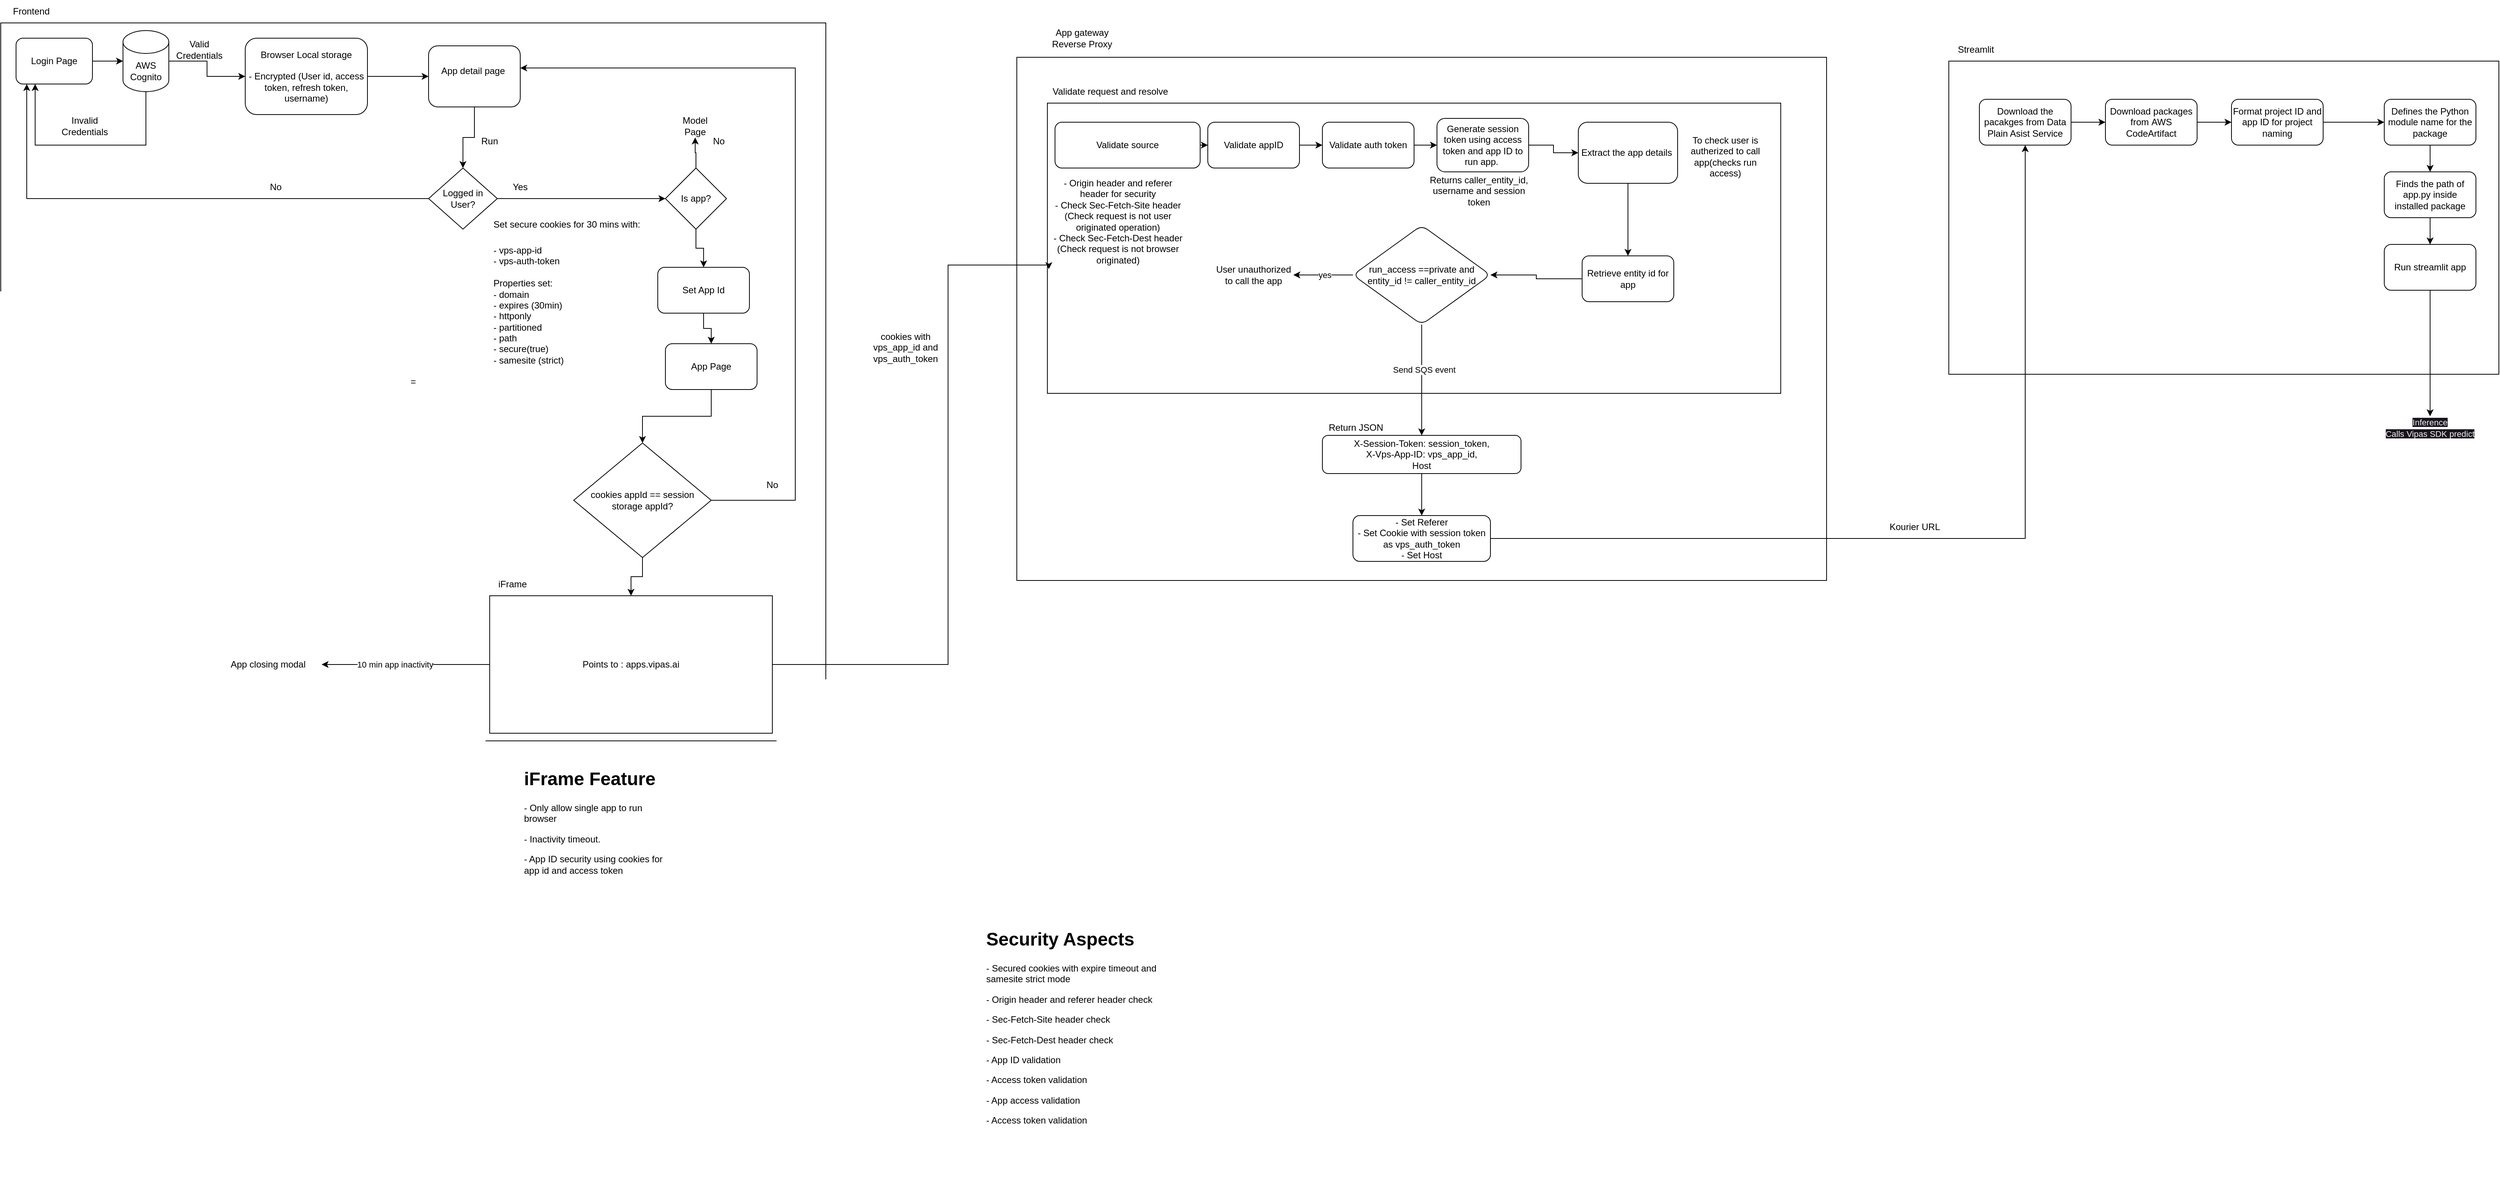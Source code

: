<mxfile version="26.1.1">
  <diagram name="Page-1" id="acQMlPOMdFItkSC2xbBj">
    <mxGraphModel grid="1" page="1" gridSize="10" guides="1" tooltips="1" connect="1" arrows="1" fold="1" pageScale="1" pageWidth="827" pageHeight="1169" math="0" shadow="0">
      <root>
        <mxCell id="0" />
        <mxCell id="1" parent="0" />
        <mxCell id="cR5qnDZw47gF8BX7FzYp-1" value="=" style="rounded=0;whiteSpace=wrap;html=1;" vertex="1" parent="1">
          <mxGeometry x="20" y="60" width="1080" height="940" as="geometry" />
        </mxCell>
        <mxCell id="cR5qnDZw47gF8BX7FzYp-2" value="Frontend" style="text;strokeColor=none;fillColor=none;align=left;verticalAlign=middle;spacingLeft=4;spacingRight=4;overflow=hidden;points=[[0,0.5],[1,0.5]];portConstraint=eastwest;rotatable=0;whiteSpace=wrap;html=1;" vertex="1" parent="1">
          <mxGeometry x="30" y="30" width="80" height="30" as="geometry" />
        </mxCell>
        <mxCell id="cR5qnDZw47gF8BX7FzYp-7" value="" style="edgeStyle=orthogonalEdgeStyle;rounded=0;orthogonalLoop=1;jettySize=auto;html=1;" edge="1" parent="1" source="cR5qnDZw47gF8BX7FzYp-4" target="cR5qnDZw47gF8BX7FzYp-6">
          <mxGeometry relative="1" as="geometry" />
        </mxCell>
        <mxCell id="cR5qnDZw47gF8BX7FzYp-4" value="Login Page" style="rounded=1;whiteSpace=wrap;html=1;" vertex="1" parent="1">
          <mxGeometry x="40" y="80" width="100" height="60" as="geometry" />
        </mxCell>
        <mxCell id="cR5qnDZw47gF8BX7FzYp-10" style="edgeStyle=orthogonalEdgeStyle;rounded=0;orthogonalLoop=1;jettySize=auto;html=1;entryX=0.25;entryY=1;entryDx=0;entryDy=0;" edge="1" parent="1" source="cR5qnDZw47gF8BX7FzYp-6" target="cR5qnDZw47gF8BX7FzYp-4">
          <mxGeometry relative="1" as="geometry">
            <Array as="points">
              <mxPoint x="210" y="220" />
              <mxPoint x="65" y="220" />
            </Array>
          </mxGeometry>
        </mxCell>
        <mxCell id="cR5qnDZw47gF8BX7FzYp-14" value="" style="edgeStyle=orthogonalEdgeStyle;rounded=0;orthogonalLoop=1;jettySize=auto;html=1;" edge="1" parent="1" source="cR5qnDZw47gF8BX7FzYp-6" target="cR5qnDZw47gF8BX7FzYp-8">
          <mxGeometry relative="1" as="geometry" />
        </mxCell>
        <mxCell id="cR5qnDZw47gF8BX7FzYp-6" value="AWS Cognito" style="shape=cylinder3;whiteSpace=wrap;html=1;boundedLbl=1;backgroundOutline=1;size=15;" vertex="1" parent="1">
          <mxGeometry x="180" y="70" width="60" height="80" as="geometry" />
        </mxCell>
        <mxCell id="cR5qnDZw47gF8BX7FzYp-21" value="" style="edgeStyle=orthogonalEdgeStyle;rounded=0;orthogonalLoop=1;jettySize=auto;html=1;" edge="1" parent="1" source="cR5qnDZw47gF8BX7FzYp-8" target="cR5qnDZw47gF8BX7FzYp-16">
          <mxGeometry relative="1" as="geometry" />
        </mxCell>
        <mxCell id="cR5qnDZw47gF8BX7FzYp-8" value="Browser Local storage&lt;br&gt;&lt;br&gt;- Encrypted (User id, access token, refresh token, username)" style="rounded=1;whiteSpace=wrap;html=1;" vertex="1" parent="1">
          <mxGeometry x="340" y="80" width="160" height="100" as="geometry" />
        </mxCell>
        <mxCell id="cR5qnDZw47gF8BX7FzYp-11" value="Invalid Credentials" style="text;html=1;align=center;verticalAlign=middle;whiteSpace=wrap;rounded=0;" vertex="1" parent="1">
          <mxGeometry x="100" y="180" width="60" height="30" as="geometry" />
        </mxCell>
        <mxCell id="cR5qnDZw47gF8BX7FzYp-15" value="Valid Credentials" style="text;html=1;align=center;verticalAlign=middle;whiteSpace=wrap;rounded=0;" vertex="1" parent="1">
          <mxGeometry x="250" y="80" width="60" height="30" as="geometry" />
        </mxCell>
        <mxCell id="cR5qnDZw47gF8BX7FzYp-16" value="App detail page&amp;nbsp;&lt;div&gt;&lt;br/&gt;&lt;/div&gt;" style="rounded=1;whiteSpace=wrap;html=1;" vertex="1" parent="1">
          <mxGeometry x="580" y="90" width="120" height="80" as="geometry" />
        </mxCell>
        <mxCell id="cR5qnDZw47gF8BX7FzYp-24" value="Run" style="text;html=1;align=center;verticalAlign=middle;whiteSpace=wrap;rounded=0;" vertex="1" parent="1">
          <mxGeometry x="630" y="200" width="60" height="30" as="geometry" />
        </mxCell>
        <mxCell id="cR5qnDZw47gF8BX7FzYp-31" value="" style="edgeStyle=orthogonalEdgeStyle;rounded=0;orthogonalLoop=1;jettySize=auto;html=1;" edge="1" parent="1" source="cR5qnDZw47gF8BX7FzYp-25">
          <mxGeometry relative="1" as="geometry">
            <mxPoint x="890" y="290" as="targetPoint" />
          </mxGeometry>
        </mxCell>
        <mxCell id="cR5qnDZw47gF8BX7FzYp-25" value="Logged in User?" style="rhombus;whiteSpace=wrap;html=1;" vertex="1" parent="1">
          <mxGeometry x="580" y="250" width="90" height="80" as="geometry" />
        </mxCell>
        <mxCell id="cR5qnDZw47gF8BX7FzYp-26" style="edgeStyle=orthogonalEdgeStyle;rounded=0;orthogonalLoop=1;jettySize=auto;html=1;entryX=0.5;entryY=0;entryDx=0;entryDy=0;" edge="1" parent="1" source="cR5qnDZw47gF8BX7FzYp-16" target="cR5qnDZw47gF8BX7FzYp-25">
          <mxGeometry relative="1" as="geometry" />
        </mxCell>
        <mxCell id="cR5qnDZw47gF8BX7FzYp-28" style="edgeStyle=orthogonalEdgeStyle;rounded=0;orthogonalLoop=1;jettySize=auto;html=1;entryX=0.14;entryY=1;entryDx=0;entryDy=0;entryPerimeter=0;" edge="1" parent="1" source="cR5qnDZw47gF8BX7FzYp-25" target="cR5qnDZw47gF8BX7FzYp-4">
          <mxGeometry relative="1" as="geometry" />
        </mxCell>
        <mxCell id="cR5qnDZw47gF8BX7FzYp-29" value="No" style="text;html=1;align=center;verticalAlign=middle;whiteSpace=wrap;rounded=0;" vertex="1" parent="1">
          <mxGeometry x="350" y="260" width="60" height="30" as="geometry" />
        </mxCell>
        <mxCell id="cR5qnDZw47gF8BX7FzYp-32" value="Yes" style="text;html=1;align=center;verticalAlign=middle;whiteSpace=wrap;rounded=0;" vertex="1" parent="1">
          <mxGeometry x="670" y="260" width="60" height="30" as="geometry" />
        </mxCell>
        <mxCell id="cR5qnDZw47gF8BX7FzYp-34" value="&lt;h1&gt;&lt;span style=&quot;background-color: initial; font-size: 12px; font-weight: normal;&quot;&gt;Set secure cookies for 30 mins with:&amp;nbsp;&lt;/span&gt;&lt;br&gt;&lt;/h1&gt;&lt;div&gt;&lt;span style=&quot;background-color: initial; font-size: 12px; font-weight: normal;&quot;&gt;- vps-app-id&lt;/span&gt;&lt;/div&gt;&lt;div&gt;&lt;span style=&quot;background-color: initial; font-size: 12px; font-weight: normal;&quot;&gt;- vps-auth-token&lt;/span&gt;&lt;/div&gt;&lt;div&gt;&lt;span style=&quot;background-color: initial; font-size: 12px; font-weight: normal;&quot;&gt;&lt;br&gt;&lt;/span&gt;&lt;/div&gt;&lt;div&gt;&lt;span style=&quot;background-color: initial; font-size: 12px; font-weight: normal;&quot;&gt;Properties set:&lt;/span&gt;&lt;/div&gt;&lt;div&gt;&lt;span style=&quot;background-color: initial; font-size: 12px; font-weight: normal;&quot;&gt;- domain&lt;/span&gt;&lt;/div&gt;&lt;div&gt;&lt;span style=&quot;background-color: initial; font-size: 12px; font-weight: normal;&quot;&gt;- expires (30min)&lt;/span&gt;&lt;/div&gt;&lt;div&gt;&lt;span style=&quot;background-color: initial; font-size: 12px; font-weight: normal;&quot;&gt;- httponly&lt;/span&gt;&lt;/div&gt;&lt;div&gt;&lt;span style=&quot;background-color: initial; font-size: 12px; font-weight: normal;&quot;&gt;- partitioned&lt;/span&gt;&lt;/div&gt;&lt;div&gt;&lt;span style=&quot;background-color: initial; font-size: 12px; font-weight: normal;&quot;&gt;- path&lt;/span&gt;&lt;/div&gt;&lt;div&gt;&lt;span style=&quot;background-color: initial; font-size: 12px; font-weight: normal;&quot;&gt;- secure(true)&lt;/span&gt;&lt;/div&gt;&lt;div&gt;&lt;span style=&quot;background-color: initial; font-size: 12px; font-weight: normal;&quot;&gt;- samesite (strict)&lt;/span&gt;&lt;/div&gt;&lt;div&gt;&lt;span style=&quot;background-color: initial; font-size: 12px; font-weight: normal;&quot;&gt;&lt;br&gt;&lt;/span&gt;&lt;/div&gt;&lt;div&gt;&lt;br&gt;&lt;/div&gt;" style="text;html=1;spacing=5;spacingTop=-20;whiteSpace=wrap;overflow=hidden;rounded=0;" vertex="1" parent="1">
          <mxGeometry x="660" y="300" width="239" height="210" as="geometry" />
        </mxCell>
        <mxCell id="cR5qnDZw47gF8BX7FzYp-41" style="edgeStyle=orthogonalEdgeStyle;rounded=0;orthogonalLoop=1;jettySize=auto;html=1;entryX=0.5;entryY=1;entryDx=0;entryDy=0;" edge="1" parent="1" source="cR5qnDZw47gF8BX7FzYp-37" target="cR5qnDZw47gF8BX7FzYp-40">
          <mxGeometry relative="1" as="geometry" />
        </mxCell>
        <mxCell id="cR5qnDZw47gF8BX7FzYp-45" style="edgeStyle=orthogonalEdgeStyle;rounded=0;orthogonalLoop=1;jettySize=auto;html=1;entryX=0.5;entryY=0;entryDx=0;entryDy=0;" edge="1" parent="1" source="cR5qnDZw47gF8BX7FzYp-37" target="cR5qnDZw47gF8BX7FzYp-44">
          <mxGeometry relative="1" as="geometry" />
        </mxCell>
        <mxCell id="cR5qnDZw47gF8BX7FzYp-37" value="Is app?" style="rhombus;whiteSpace=wrap;html=1;" vertex="1" parent="1">
          <mxGeometry x="890" y="250" width="80" height="80" as="geometry" />
        </mxCell>
        <mxCell id="cR5qnDZw47gF8BX7FzYp-40" value="Model Page" style="text;html=1;align=center;verticalAlign=middle;whiteSpace=wrap;rounded=0;" vertex="1" parent="1">
          <mxGeometry x="899" y="180" width="60" height="30" as="geometry" />
        </mxCell>
        <mxCell id="cR5qnDZw47gF8BX7FzYp-42" value="No" style="text;html=1;align=center;verticalAlign=middle;whiteSpace=wrap;rounded=0;" vertex="1" parent="1">
          <mxGeometry x="930" y="200" width="60" height="30" as="geometry" />
        </mxCell>
        <mxCell id="cR5qnDZw47gF8BX7FzYp-47" value="" style="edgeStyle=orthogonalEdgeStyle;rounded=0;orthogonalLoop=1;jettySize=auto;html=1;" edge="1" parent="1" source="cR5qnDZw47gF8BX7FzYp-44" target="cR5qnDZw47gF8BX7FzYp-46">
          <mxGeometry relative="1" as="geometry" />
        </mxCell>
        <mxCell id="cR5qnDZw47gF8BX7FzYp-44" value="Set App Id" style="rounded=1;whiteSpace=wrap;html=1;" vertex="1" parent="1">
          <mxGeometry x="880" y="380" width="120" height="60" as="geometry" />
        </mxCell>
        <mxCell id="cR5qnDZw47gF8BX7FzYp-51" style="edgeStyle=orthogonalEdgeStyle;rounded=0;orthogonalLoop=1;jettySize=auto;html=1;" edge="1" parent="1" source="cR5qnDZw47gF8BX7FzYp-46" target="cR5qnDZw47gF8BX7FzYp-53">
          <mxGeometry relative="1" as="geometry">
            <mxPoint x="850" y="610" as="targetPoint" />
          </mxGeometry>
        </mxCell>
        <mxCell id="cR5qnDZw47gF8BX7FzYp-46" value="App Page" style="rounded=1;whiteSpace=wrap;html=1;" vertex="1" parent="1">
          <mxGeometry x="890" y="480" width="120" height="60" as="geometry" />
        </mxCell>
        <mxCell id="cR5qnDZw47gF8BX7FzYp-49" value="iFrame" style="text;html=1;align=center;verticalAlign=middle;whiteSpace=wrap;rounded=0;" vertex="1" parent="1">
          <mxGeometry x="660" y="780" width="60" height="30" as="geometry" />
        </mxCell>
        <mxCell id="cR5qnDZw47gF8BX7FzYp-64" value="" style="edgeStyle=orthogonalEdgeStyle;rounded=0;orthogonalLoop=1;jettySize=auto;html=1;" edge="1" parent="1" source="cR5qnDZw47gF8BX7FzYp-53" target="cR5qnDZw47gF8BX7FzYp-63">
          <mxGeometry relative="1" as="geometry" />
        </mxCell>
        <mxCell id="cR5qnDZw47gF8BX7FzYp-53" value="cookies appId == session storage appId?" style="rhombus;whiteSpace=wrap;html=1;" vertex="1" parent="1">
          <mxGeometry x="770" y="610" width="180" height="150" as="geometry" />
        </mxCell>
        <mxCell id="cR5qnDZw47gF8BX7FzYp-60" style="edgeStyle=orthogonalEdgeStyle;rounded=0;orthogonalLoop=1;jettySize=auto;html=1;entryX=1;entryY=0.363;entryDx=0;entryDy=0;entryPerimeter=0;" edge="1" parent="1" source="cR5qnDZw47gF8BX7FzYp-53" target="cR5qnDZw47gF8BX7FzYp-16">
          <mxGeometry relative="1" as="geometry">
            <Array as="points">
              <mxPoint x="1060" y="685" />
              <mxPoint x="1060" y="119" />
            </Array>
          </mxGeometry>
        </mxCell>
        <mxCell id="cR5qnDZw47gF8BX7FzYp-61" value="No" style="text;html=1;align=center;verticalAlign=middle;whiteSpace=wrap;rounded=0;" vertex="1" parent="1">
          <mxGeometry x="1000" y="650" width="60" height="30" as="geometry" />
        </mxCell>
        <mxCell id="cR5qnDZw47gF8BX7FzYp-114" style="edgeStyle=orthogonalEdgeStyle;rounded=0;orthogonalLoop=1;jettySize=auto;html=1;entryX=1;entryY=0.5;entryDx=0;entryDy=0;" edge="1" parent="1" source="cR5qnDZw47gF8BX7FzYp-63" target="cR5qnDZw47gF8BX7FzYp-113">
          <mxGeometry relative="1" as="geometry" />
        </mxCell>
        <mxCell id="cR5qnDZw47gF8BX7FzYp-115" value="10 min app inactivity" style="edgeLabel;html=1;align=center;verticalAlign=middle;resizable=0;points=[];" vertex="1" connectable="0" parent="cR5qnDZw47gF8BX7FzYp-114">
          <mxGeometry x="0.133" y="1" relative="1" as="geometry">
            <mxPoint y="-1" as="offset" />
          </mxGeometry>
        </mxCell>
        <mxCell id="cR5qnDZw47gF8BX7FzYp-63" value="Points to : apps.vipas.ai" style="rounded=0;whiteSpace=wrap;html=1;" vertex="1" parent="1">
          <mxGeometry x="660" y="810" width="370" height="180" as="geometry" />
        </mxCell>
        <mxCell id="cR5qnDZw47gF8BX7FzYp-71" value="cookies with vps_app_id and vps_auth_token" style="text;html=1;align=center;verticalAlign=middle;whiteSpace=wrap;rounded=0;" vertex="1" parent="1">
          <mxGeometry x="1140" y="460" width="129" height="50" as="geometry" />
        </mxCell>
        <mxCell id="cR5qnDZw47gF8BX7FzYp-74" value="App gateway&lt;br&gt;Reverse Proxy" style="text;html=1;align=center;verticalAlign=middle;resizable=0;points=[];autosize=1;strokeColor=none;fillColor=none;" vertex="1" parent="1">
          <mxGeometry x="1385" y="60" width="100" height="40" as="geometry" />
        </mxCell>
        <mxCell id="cR5qnDZw47gF8BX7FzYp-81" value="" style="rounded=0;whiteSpace=wrap;html=1;" vertex="1" parent="1">
          <mxGeometry x="1350" y="105" width="1060" height="685" as="geometry" />
        </mxCell>
        <mxCell id="cR5qnDZw47gF8BX7FzYp-79" value="" style="rounded=0;whiteSpace=wrap;html=1;" vertex="1" parent="1">
          <mxGeometry x="1390" y="165" width="960" height="380" as="geometry" />
        </mxCell>
        <mxCell id="cR5qnDZw47gF8BX7FzYp-82" value="Validate request and resolve" style="text;html=1;align=center;verticalAlign=middle;whiteSpace=wrap;rounded=0;" vertex="1" parent="1">
          <mxGeometry x="1385" y="135" width="175" height="30" as="geometry" />
        </mxCell>
        <mxCell id="cR5qnDZw47gF8BX7FzYp-88" style="edgeStyle=orthogonalEdgeStyle;rounded=0;orthogonalLoop=1;jettySize=auto;html=1;" edge="1" parent="1" source="cR5qnDZw47gF8BX7FzYp-83" target="cR5qnDZw47gF8BX7FzYp-84">
          <mxGeometry relative="1" as="geometry" />
        </mxCell>
        <mxCell id="cR5qnDZw47gF8BX7FzYp-83" value="&lt;br&gt;&lt;br&gt;Validate source&lt;br&gt;&lt;div&gt;&lt;br&gt;&lt;/div&gt;&lt;div&gt;&lt;br&gt;&lt;/div&gt;" style="rounded=1;whiteSpace=wrap;html=1;" vertex="1" parent="1">
          <mxGeometry x="1400" y="190" width="190" height="60" as="geometry" />
        </mxCell>
        <mxCell id="cR5qnDZw47gF8BX7FzYp-89" style="edgeStyle=orthogonalEdgeStyle;rounded=0;orthogonalLoop=1;jettySize=auto;html=1;" edge="1" parent="1" source="cR5qnDZw47gF8BX7FzYp-84" target="cR5qnDZw47gF8BX7FzYp-85">
          <mxGeometry relative="1" as="geometry" />
        </mxCell>
        <mxCell id="cR5qnDZw47gF8BX7FzYp-84" value="Validate appID" style="rounded=1;whiteSpace=wrap;html=1;" vertex="1" parent="1">
          <mxGeometry x="1600" y="190" width="120" height="60" as="geometry" />
        </mxCell>
        <mxCell id="cR5qnDZw47gF8BX7FzYp-90" style="edgeStyle=orthogonalEdgeStyle;rounded=0;orthogonalLoop=1;jettySize=auto;html=1;" edge="1" parent="1" source="cR5qnDZw47gF8BX7FzYp-85" target="cR5qnDZw47gF8BX7FzYp-86">
          <mxGeometry relative="1" as="geometry" />
        </mxCell>
        <mxCell id="cR5qnDZw47gF8BX7FzYp-85" value="Validate auth token" style="rounded=1;whiteSpace=wrap;html=1;" vertex="1" parent="1">
          <mxGeometry x="1750" y="190" width="120" height="60" as="geometry" />
        </mxCell>
        <mxCell id="cR5qnDZw47gF8BX7FzYp-91" style="edgeStyle=orthogonalEdgeStyle;rounded=0;orthogonalLoop=1;jettySize=auto;html=1;" edge="1" parent="1" source="cR5qnDZw47gF8BX7FzYp-86" target="cR5qnDZw47gF8BX7FzYp-87">
          <mxGeometry relative="1" as="geometry" />
        </mxCell>
        <mxCell id="cR5qnDZw47gF8BX7FzYp-86" value="Generate session token using access token and app ID to run app.&amp;nbsp;" style="rounded=1;whiteSpace=wrap;html=1;" vertex="1" parent="1">
          <mxGeometry x="1900" y="185" width="120" height="70" as="geometry" />
        </mxCell>
        <mxCell id="cR5qnDZw47gF8BX7FzYp-93" style="edgeStyle=orthogonalEdgeStyle;rounded=0;orthogonalLoop=1;jettySize=auto;html=1;" edge="1" parent="1" source="cR5qnDZw47gF8BX7FzYp-87" target="cR5qnDZw47gF8BX7FzYp-92">
          <mxGeometry relative="1" as="geometry" />
        </mxCell>
        <mxCell id="cR5qnDZw47gF8BX7FzYp-87" value="Extract the app details&amp;nbsp;" style="rounded=1;whiteSpace=wrap;html=1;" vertex="1" parent="1">
          <mxGeometry x="2085" y="190" width="130" height="80" as="geometry" />
        </mxCell>
        <mxCell id="cR5qnDZw47gF8BX7FzYp-96" value="" style="edgeStyle=orthogonalEdgeStyle;rounded=0;orthogonalLoop=1;jettySize=auto;html=1;" edge="1" parent="1" source="cR5qnDZw47gF8BX7FzYp-92" target="cR5qnDZw47gF8BX7FzYp-95">
          <mxGeometry relative="1" as="geometry" />
        </mxCell>
        <mxCell id="cR5qnDZw47gF8BX7FzYp-92" value="Retrieve entity id for app" style="rounded=1;whiteSpace=wrap;html=1;" vertex="1" parent="1">
          <mxGeometry x="2090" y="365" width="120" height="60" as="geometry" />
        </mxCell>
        <mxCell id="cR5qnDZw47gF8BX7FzYp-99" style="edgeStyle=orthogonalEdgeStyle;rounded=0;orthogonalLoop=1;jettySize=auto;html=1;" edge="1" parent="1" source="cR5qnDZw47gF8BX7FzYp-95" target="cR5qnDZw47gF8BX7FzYp-98">
          <mxGeometry relative="1" as="geometry" />
        </mxCell>
        <mxCell id="cR5qnDZw47gF8BX7FzYp-100" value="yes" style="edgeLabel;html=1;align=center;verticalAlign=middle;resizable=0;points=[];" vertex="1" connectable="0" parent="cR5qnDZw47gF8BX7FzYp-99">
          <mxGeometry x="-0.037" relative="1" as="geometry">
            <mxPoint as="offset" />
          </mxGeometry>
        </mxCell>
        <mxCell id="cR5qnDZw47gF8BX7FzYp-103" value="" style="edgeStyle=orthogonalEdgeStyle;rounded=0;orthogonalLoop=1;jettySize=auto;html=1;" edge="1" parent="1" source="cR5qnDZw47gF8BX7FzYp-95" target="cR5qnDZw47gF8BX7FzYp-102">
          <mxGeometry relative="1" as="geometry" />
        </mxCell>
        <mxCell id="cR5qnDZw47gF8BX7FzYp-104" value="Send SQS event" style="edgeLabel;html=1;align=center;verticalAlign=middle;resizable=0;points=[];" vertex="1" connectable="0" parent="cR5qnDZw47gF8BX7FzYp-103">
          <mxGeometry x="-0.185" y="3" relative="1" as="geometry">
            <mxPoint as="offset" />
          </mxGeometry>
        </mxCell>
        <mxCell id="cR5qnDZw47gF8BX7FzYp-95" value="run_access ==private and entity_id != caller_entity_id" style="rhombus;whiteSpace=wrap;html=1;rounded=1;" vertex="1" parent="1">
          <mxGeometry x="1790" y="325" width="180" height="130" as="geometry" />
        </mxCell>
        <mxCell id="cR5qnDZw47gF8BX7FzYp-98" value="User unauthorized to call the app" style="text;html=1;align=center;verticalAlign=middle;whiteSpace=wrap;rounded=0;" vertex="1" parent="1">
          <mxGeometry x="1608" y="375" width="104" height="30" as="geometry" />
        </mxCell>
        <mxCell id="cR5qnDZw47gF8BX7FzYp-109" value="" style="edgeStyle=orthogonalEdgeStyle;rounded=0;orthogonalLoop=1;jettySize=auto;html=1;" edge="1" parent="1" source="cR5qnDZw47gF8BX7FzYp-102" target="cR5qnDZw47gF8BX7FzYp-108">
          <mxGeometry relative="1" as="geometry" />
        </mxCell>
        <mxCell id="cR5qnDZw47gF8BX7FzYp-102" value="X-Session-Token: session_token,&lt;br&gt;X-Vps-App-ID: vps_app_id,&lt;br&gt;Host" style="rounded=1;whiteSpace=wrap;html=1;" vertex="1" parent="1">
          <mxGeometry x="1750" y="600" width="260" height="50" as="geometry" />
        </mxCell>
        <mxCell id="cR5qnDZw47gF8BX7FzYp-106" value="Return JSON" style="text;html=1;align=center;verticalAlign=middle;whiteSpace=wrap;rounded=0;" vertex="1" parent="1">
          <mxGeometry x="1750" y="575" width="87.5" height="30" as="geometry" />
        </mxCell>
        <mxCell id="cR5qnDZw47gF8BX7FzYp-70" style="edgeStyle=orthogonalEdgeStyle;rounded=0;orthogonalLoop=1;jettySize=auto;html=1;entryX=0.002;entryY=0.572;entryDx=0;entryDy=0;entryPerimeter=0;" edge="1" parent="1" source="cR5qnDZw47gF8BX7FzYp-63" target="cR5qnDZw47gF8BX7FzYp-79">
          <mxGeometry relative="1" as="geometry">
            <mxPoint x="1300" y="460" as="targetPoint" />
            <Array as="points">
              <mxPoint x="1260" y="900" />
              <mxPoint x="1260" y="377" />
            </Array>
          </mxGeometry>
        </mxCell>
        <mxCell id="cR5qnDZw47gF8BX7FzYp-108" value="- Set Referer&lt;br&gt;- Set Cookie with session token as vps_auth_token&lt;br&gt;- Set Host" style="rounded=1;whiteSpace=wrap;html=1;" vertex="1" parent="1">
          <mxGeometry x="1790" y="705" width="180" height="60" as="geometry" />
        </mxCell>
        <mxCell id="cR5qnDZw47gF8BX7FzYp-110" value="&lt;div&gt;- Origin header and referer header for security&lt;br&gt;&lt;/div&gt;&lt;div&gt;- Check Sec-Fetch-Site header&lt;br&gt;&lt;div&gt;(Check request is not user originated operation)&lt;/div&gt;&lt;/div&gt;&lt;div&gt;- Check&amp;nbsp;Sec-Fetch-Dest header&lt;br&gt;&lt;div&gt;(Check request is not browser originated)&lt;/div&gt;&lt;/div&gt;" style="text;html=1;align=center;verticalAlign=middle;whiteSpace=wrap;rounded=0;" vertex="1" parent="1">
          <mxGeometry x="1395" y="295" width="175" height="50" as="geometry" />
        </mxCell>
        <mxCell id="cR5qnDZw47gF8BX7FzYp-111" value="To check user is autherized to call app(checks run access)" style="text;html=1;align=center;verticalAlign=middle;whiteSpace=wrap;rounded=0;" vertex="1" parent="1">
          <mxGeometry x="2215" y="220" width="125" height="30" as="geometry" />
        </mxCell>
        <mxCell id="cR5qnDZw47gF8BX7FzYp-112" value="Returns caller_entity_id, username and session token" style="text;html=1;align=center;verticalAlign=middle;whiteSpace=wrap;rounded=0;" vertex="1" parent="1">
          <mxGeometry x="1880" y="265" width="150" height="30" as="geometry" />
        </mxCell>
        <mxCell id="cR5qnDZw47gF8BX7FzYp-113" value="App closing modal" style="text;html=1;align=center;verticalAlign=middle;whiteSpace=wrap;rounded=0;" vertex="1" parent="1">
          <mxGeometry x="300" y="875" width="140" height="50" as="geometry" />
        </mxCell>
        <mxCell id="cR5qnDZw47gF8BX7FzYp-117" value="" style="rounded=0;whiteSpace=wrap;html=1;" vertex="1" parent="1">
          <mxGeometry x="2570" y="110" width="720" height="410" as="geometry" />
        </mxCell>
        <mxCell id="cR5qnDZw47gF8BX7FzYp-127" value="" style="edgeStyle=orthogonalEdgeStyle;rounded=0;orthogonalLoop=1;jettySize=auto;html=1;" edge="1" parent="1" source="cR5qnDZw47gF8BX7FzYp-118" target="cR5qnDZw47gF8BX7FzYp-125">
          <mxGeometry relative="1" as="geometry" />
        </mxCell>
        <mxCell id="cR5qnDZw47gF8BX7FzYp-118" value="Download the pacakges from Data Plain Asist Service" style="rounded=1;whiteSpace=wrap;html=1;" vertex="1" parent="1">
          <mxGeometry x="2610" y="160" width="120" height="60" as="geometry" />
        </mxCell>
        <mxCell id="cR5qnDZw47gF8BX7FzYp-120" value="Streamlit" style="text;html=1;align=center;verticalAlign=middle;resizable=0;points=[];autosize=1;strokeColor=none;fillColor=none;" vertex="1" parent="1">
          <mxGeometry x="2570" y="80" width="70" height="30" as="geometry" />
        </mxCell>
        <mxCell id="cR5qnDZw47gF8BX7FzYp-123" style="edgeStyle=orthogonalEdgeStyle;rounded=0;orthogonalLoop=1;jettySize=auto;html=1;entryX=0.5;entryY=1;entryDx=0;entryDy=0;" edge="1" parent="1" source="cR5qnDZw47gF8BX7FzYp-108" target="cR5qnDZw47gF8BX7FzYp-118">
          <mxGeometry relative="1" as="geometry" />
        </mxCell>
        <mxCell id="cR5qnDZw47gF8BX7FzYp-124" value="Kourier URL" style="text;html=1;align=center;verticalAlign=middle;whiteSpace=wrap;rounded=0;" vertex="1" parent="1">
          <mxGeometry x="2481" y="705" width="89" height="30" as="geometry" />
        </mxCell>
        <mxCell id="cR5qnDZw47gF8BX7FzYp-129" value="" style="edgeStyle=orthogonalEdgeStyle;rounded=0;orthogonalLoop=1;jettySize=auto;html=1;" edge="1" parent="1" source="cR5qnDZw47gF8BX7FzYp-125" target="cR5qnDZw47gF8BX7FzYp-128">
          <mxGeometry relative="1" as="geometry" />
        </mxCell>
        <mxCell id="cR5qnDZw47gF8BX7FzYp-125" value="Download packages from&amp;nbsp;AWS CodeArtifact" style="rounded=1;whiteSpace=wrap;html=1;" vertex="1" parent="1">
          <mxGeometry x="2775" y="160" width="120" height="60" as="geometry" />
        </mxCell>
        <mxCell id="cR5qnDZw47gF8BX7FzYp-131" value="" style="edgeStyle=orthogonalEdgeStyle;rounded=0;orthogonalLoop=1;jettySize=auto;html=1;" edge="1" parent="1" source="cR5qnDZw47gF8BX7FzYp-128" target="cR5qnDZw47gF8BX7FzYp-130">
          <mxGeometry relative="1" as="geometry" />
        </mxCell>
        <mxCell id="cR5qnDZw47gF8BX7FzYp-128" value="Format project ID and app ID for project naming" style="rounded=1;whiteSpace=wrap;html=1;" vertex="1" parent="1">
          <mxGeometry x="2940" y="160" width="120" height="60" as="geometry" />
        </mxCell>
        <mxCell id="cR5qnDZw47gF8BX7FzYp-134" value="" style="edgeStyle=orthogonalEdgeStyle;rounded=0;orthogonalLoop=1;jettySize=auto;html=1;" edge="1" parent="1" source="cR5qnDZw47gF8BX7FzYp-130" target="cR5qnDZw47gF8BX7FzYp-132">
          <mxGeometry relative="1" as="geometry" />
        </mxCell>
        <mxCell id="cR5qnDZw47gF8BX7FzYp-130" value="Defines the Python module name for the package" style="whiteSpace=wrap;html=1;rounded=1;" vertex="1" parent="1">
          <mxGeometry x="3140" y="160" width="120" height="60" as="geometry" />
        </mxCell>
        <mxCell id="cR5qnDZw47gF8BX7FzYp-137" value="" style="edgeStyle=orthogonalEdgeStyle;rounded=0;orthogonalLoop=1;jettySize=auto;html=1;" edge="1" parent="1" source="cR5qnDZw47gF8BX7FzYp-132" target="cR5qnDZw47gF8BX7FzYp-136">
          <mxGeometry relative="1" as="geometry" />
        </mxCell>
        <mxCell id="cR5qnDZw47gF8BX7FzYp-132" value="Finds the path of app.py inside installed package" style="rounded=1;whiteSpace=wrap;html=1;" vertex="1" parent="1">
          <mxGeometry x="3140" y="255" width="120" height="60" as="geometry" />
        </mxCell>
        <mxCell id="cR5qnDZw47gF8BX7FzYp-144" style="edgeStyle=orthogonalEdgeStyle;rounded=0;orthogonalLoop=1;jettySize=auto;html=1;entryX=0.5;entryY=0;entryDx=0;entryDy=0;" edge="1" parent="1" source="cR5qnDZw47gF8BX7FzYp-136" target="cR5qnDZw47gF8BX7FzYp-143">
          <mxGeometry relative="1" as="geometry" />
        </mxCell>
        <mxCell id="cR5qnDZw47gF8BX7FzYp-136" value="Run streamlit app" style="rounded=1;whiteSpace=wrap;html=1;" vertex="1" parent="1">
          <mxGeometry x="3140" y="350" width="120" height="60" as="geometry" />
        </mxCell>
        <mxCell id="cR5qnDZw47gF8BX7FzYp-143" value="&lt;span style=&quot;color: rgb(240, 240, 240); font-family: Helvetica; font-size: 11px; font-style: normal; font-variant-ligatures: normal; font-variant-caps: normal; font-weight: 400; letter-spacing: normal; orphans: 2; text-align: center; text-indent: 0px; text-transform: none; widows: 2; word-spacing: 0px; -webkit-text-stroke-width: 0px; background-color: rgb(24, 20, 29); text-decoration-thickness: initial; text-decoration-style: initial; text-decoration-color: initial; float: none; display: inline !important;&quot;&gt;Inference&lt;/span&gt;&lt;br style=&quot;border-color: rgb(0, 0, 0); color: rgb(240, 240, 240); font-family: Helvetica; font-size: 11px; font-style: normal; font-variant-ligatures: normal; font-variant-caps: normal; font-weight: 400; letter-spacing: normal; orphans: 2; text-align: center; text-indent: 0px; text-transform: none; widows: 2; word-spacing: 0px; -webkit-text-stroke-width: 0px; text-decoration-thickness: initial; text-decoration-style: initial; text-decoration-color: initial;&quot;&gt;&lt;span style=&quot;color: rgb(240, 240, 240); font-family: Helvetica; font-size: 11px; font-style: normal; font-variant-ligatures: normal; font-variant-caps: normal; font-weight: 400; letter-spacing: normal; orphans: 2; text-align: center; text-indent: 0px; text-transform: none; widows: 2; word-spacing: 0px; -webkit-text-stroke-width: 0px; background-color: rgb(24, 20, 29); text-decoration-thickness: initial; text-decoration-style: initial; text-decoration-color: initial; float: none; display: inline !important;&quot;&gt;Calls Vipas SDK predict&lt;/span&gt;" style="text;html=1;align=center;verticalAlign=middle;whiteSpace=wrap;rounded=0;" vertex="1" parent="1">
          <mxGeometry x="3140" y="575" width="120" height="30" as="geometry" />
        </mxCell>
        <mxCell id="cR5qnDZw47gF8BX7FzYp-145" value="&lt;h1&gt;Security Aspects&lt;/h1&gt;&lt;p&gt;- Secured cookies with expire timeout and samesite strict mode&lt;/p&gt;&lt;p&gt;- Origin header and referer header check&lt;/p&gt;&lt;p&gt;- Sec-Fetch-Site header check&lt;/p&gt;&lt;p&gt;- Sec-Fetch-Dest header check&lt;/p&gt;&lt;p&gt;- App ID validation&lt;/p&gt;&lt;p&gt;- Access token validation&lt;/p&gt;&lt;p&gt;- App access validation&lt;/p&gt;&lt;p&gt;- Access token validation&lt;/p&gt;" style="text;html=1;spacing=5;spacingTop=-20;whiteSpace=wrap;overflow=hidden;rounded=0;" vertex="1" parent="1">
          <mxGeometry x="1305" y="1240" width="260" height="330" as="geometry" />
        </mxCell>
        <mxCell id="cR5qnDZw47gF8BX7FzYp-146" value="&lt;h1&gt;iFrame Feature&lt;/h1&gt;&lt;p&gt;- Only allow single app to run browser&lt;/p&gt;&lt;p&gt;- Inactivity timeout.&lt;/p&gt;&lt;p&gt;- App ID security using cookies for app id and access token&lt;/p&gt;" style="text;html=1;spacing=5;spacingTop=-20;whiteSpace=wrap;overflow=hidden;rounded=0;" vertex="1" parent="1">
          <mxGeometry x="700" y="1030" width="200" height="190" as="geometry" />
        </mxCell>
      </root>
    </mxGraphModel>
  </diagram>
</mxfile>
